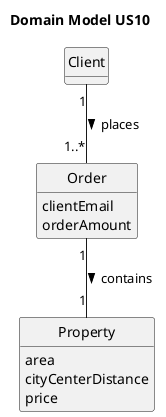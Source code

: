@startuml
skinparam monochrome true
skinparam packageStyle rectangle
skinparam shadowing false

skinparam classAttributeIconSize 0

hide circle
hide methods

title Domain Model US10


class Client

class Order{
    clientEmail
    orderAmount
}

class Property{
    area
    cityCenterDistance
    price
}

Client "1" -- "1..*" Order : places >

Order "1" -- "1" Property : contains >

@enduml
